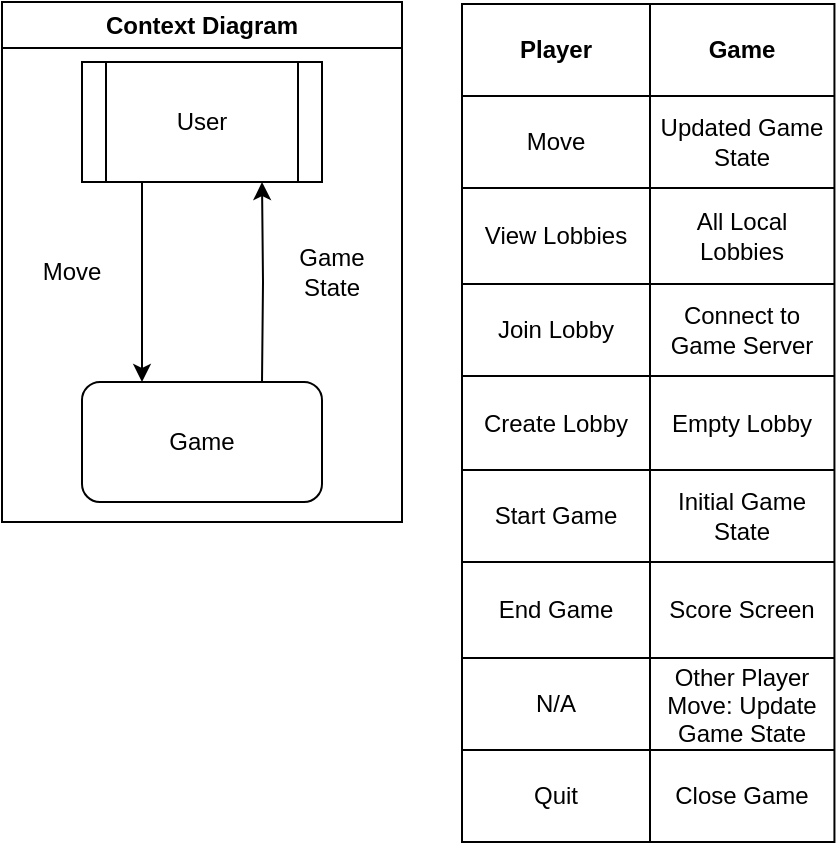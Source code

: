 <mxfile version="25.0.3">
  <diagram id="C5RBs43oDa-KdzZeNtuy" name="Page-1">
    <mxGraphModel dx="838" dy="455" grid="1" gridSize="10" guides="1" tooltips="1" connect="1" arrows="1" fold="1" page="1" pageScale="1" pageWidth="1169" pageHeight="827" math="0" shadow="0">
      <root>
        <mxCell id="WIyWlLk6GJQsqaUBKTNV-0" />
        <mxCell id="WIyWlLk6GJQsqaUBKTNV-1" parent="WIyWlLk6GJQsqaUBKTNV-0" />
        <mxCell id="gRBaaWd8Njz6EDien2Q2-1" value="Context Diagram" style="swimlane;whiteSpace=wrap;html=1;" vertex="1" parent="WIyWlLk6GJQsqaUBKTNV-1">
          <mxGeometry x="410" y="190" width="200" height="260" as="geometry" />
        </mxCell>
        <mxCell id="gRBaaWd8Njz6EDien2Q2-3" value="Game" style="rounded=1;whiteSpace=wrap;html=1;" vertex="1" parent="gRBaaWd8Njz6EDien2Q2-1">
          <mxGeometry x="40" y="190" width="120" height="60" as="geometry" />
        </mxCell>
        <mxCell id="gRBaaWd8Njz6EDien2Q2-7" style="edgeStyle=orthogonalEdgeStyle;rounded=0;orthogonalLoop=1;jettySize=auto;html=1;entryX=0.25;entryY=0;entryDx=0;entryDy=0;exitX=0.25;exitY=1;exitDx=0;exitDy=0;" edge="1" parent="gRBaaWd8Njz6EDien2Q2-1" source="gRBaaWd8Njz6EDien2Q2-5">
          <mxGeometry relative="1" as="geometry">
            <mxPoint x="70" y="190" as="targetPoint" />
          </mxGeometry>
        </mxCell>
        <mxCell id="gRBaaWd8Njz6EDien2Q2-5" value="User" style="shape=process;whiteSpace=wrap;html=1;backgroundOutline=1;" vertex="1" parent="gRBaaWd8Njz6EDien2Q2-1">
          <mxGeometry x="40" y="30" width="120" height="60" as="geometry" />
        </mxCell>
        <mxCell id="gRBaaWd8Njz6EDien2Q2-8" style="edgeStyle=orthogonalEdgeStyle;rounded=0;orthogonalLoop=1;jettySize=auto;html=1;entryX=0.75;entryY=1;entryDx=0;entryDy=0;exitX=0.75;exitY=0;exitDx=0;exitDy=0;" edge="1" parent="gRBaaWd8Njz6EDien2Q2-1" target="gRBaaWd8Njz6EDien2Q2-5">
          <mxGeometry relative="1" as="geometry">
            <mxPoint x="130" y="190" as="sourcePoint" />
          </mxGeometry>
        </mxCell>
        <mxCell id="gRBaaWd8Njz6EDien2Q2-9" value="Move" style="text;html=1;align=center;verticalAlign=middle;whiteSpace=wrap;rounded=0;" vertex="1" parent="gRBaaWd8Njz6EDien2Q2-1">
          <mxGeometry x="5" y="120" width="60" height="30" as="geometry" />
        </mxCell>
        <mxCell id="gRBaaWd8Njz6EDien2Q2-10" value="Game State" style="text;html=1;align=center;verticalAlign=middle;whiteSpace=wrap;rounded=0;" vertex="1" parent="gRBaaWd8Njz6EDien2Q2-1">
          <mxGeometry x="135" y="120" width="60" height="30" as="geometry" />
        </mxCell>
        <mxCell id="gRBaaWd8Njz6EDien2Q2-24" value="" style="shape=table;startSize=0;container=1;collapsible=0;childLayout=tableLayout;" vertex="1" parent="WIyWlLk6GJQsqaUBKTNV-1">
          <mxGeometry x="640" y="191" width="186.22" height="419" as="geometry" />
        </mxCell>
        <mxCell id="gRBaaWd8Njz6EDien2Q2-25" value="" style="shape=tableRow;horizontal=0;startSize=0;swimlaneHead=0;swimlaneBody=0;strokeColor=inherit;top=0;left=0;bottom=0;right=0;collapsible=0;dropTarget=0;fillColor=none;points=[[0,0.5],[1,0.5]];portConstraint=eastwest;" vertex="1" parent="gRBaaWd8Njz6EDien2Q2-24">
          <mxGeometry width="186.22" height="46" as="geometry" />
        </mxCell>
        <mxCell id="gRBaaWd8Njz6EDien2Q2-26" value="&lt;b&gt;Player&lt;/b&gt;" style="shape=partialRectangle;html=1;whiteSpace=wrap;connectable=0;strokeColor=inherit;overflow=hidden;fillColor=none;top=0;left=0;bottom=0;right=0;pointerEvents=1;" vertex="1" parent="gRBaaWd8Njz6EDien2Q2-25">
          <mxGeometry width="94" height="46" as="geometry">
            <mxRectangle width="94" height="46" as="alternateBounds" />
          </mxGeometry>
        </mxCell>
        <mxCell id="gRBaaWd8Njz6EDien2Q2-27" value="&lt;div&gt;&lt;b&gt;Game&lt;br&gt;&lt;/b&gt;&lt;/div&gt;" style="shape=partialRectangle;html=1;whiteSpace=wrap;connectable=0;strokeColor=inherit;overflow=hidden;fillColor=none;top=0;left=0;bottom=0;right=0;pointerEvents=1;" vertex="1" parent="gRBaaWd8Njz6EDien2Q2-25">
          <mxGeometry x="94" width="92" height="46" as="geometry">
            <mxRectangle width="92" height="46" as="alternateBounds" />
          </mxGeometry>
        </mxCell>
        <mxCell id="gRBaaWd8Njz6EDien2Q2-28" value="" style="shape=tableRow;horizontal=0;startSize=0;swimlaneHead=0;swimlaneBody=0;strokeColor=inherit;top=0;left=0;bottom=0;right=0;collapsible=0;dropTarget=0;fillColor=none;points=[[0,0.5],[1,0.5]];portConstraint=eastwest;" vertex="1" parent="gRBaaWd8Njz6EDien2Q2-24">
          <mxGeometry y="46" width="186.22" height="46" as="geometry" />
        </mxCell>
        <mxCell id="gRBaaWd8Njz6EDien2Q2-29" value="Move" style="shape=partialRectangle;html=1;whiteSpace=wrap;connectable=0;strokeColor=inherit;overflow=hidden;fillColor=none;top=0;left=0;bottom=0;right=0;pointerEvents=1;" vertex="1" parent="gRBaaWd8Njz6EDien2Q2-28">
          <mxGeometry width="94" height="46" as="geometry">
            <mxRectangle width="94" height="46" as="alternateBounds" />
          </mxGeometry>
        </mxCell>
        <mxCell id="gRBaaWd8Njz6EDien2Q2-30" value="Updated Game State" style="shape=partialRectangle;html=1;whiteSpace=wrap;connectable=0;strokeColor=inherit;overflow=hidden;fillColor=none;top=0;left=0;bottom=0;right=0;pointerEvents=1;" vertex="1" parent="gRBaaWd8Njz6EDien2Q2-28">
          <mxGeometry x="94" width="92" height="46" as="geometry">
            <mxRectangle width="92" height="46" as="alternateBounds" />
          </mxGeometry>
        </mxCell>
        <mxCell id="gRBaaWd8Njz6EDien2Q2-31" value="" style="shape=tableRow;horizontal=0;startSize=0;swimlaneHead=0;swimlaneBody=0;strokeColor=inherit;top=0;left=0;bottom=0;right=0;collapsible=0;dropTarget=0;fillColor=none;points=[[0,0.5],[1,0.5]];portConstraint=eastwest;" vertex="1" parent="gRBaaWd8Njz6EDien2Q2-24">
          <mxGeometry y="92" width="186.22" height="48" as="geometry" />
        </mxCell>
        <mxCell id="gRBaaWd8Njz6EDien2Q2-32" value="View Lobbies" style="shape=partialRectangle;html=1;whiteSpace=wrap;connectable=0;strokeColor=inherit;overflow=hidden;fillColor=none;top=0;left=0;bottom=0;right=0;pointerEvents=1;" vertex="1" parent="gRBaaWd8Njz6EDien2Q2-31">
          <mxGeometry width="94" height="48" as="geometry">
            <mxRectangle width="94" height="48" as="alternateBounds" />
          </mxGeometry>
        </mxCell>
        <mxCell id="gRBaaWd8Njz6EDien2Q2-33" value="All Local Lobbies" style="shape=partialRectangle;html=1;whiteSpace=wrap;connectable=0;strokeColor=inherit;overflow=hidden;fillColor=none;top=0;left=0;bottom=0;right=0;pointerEvents=1;" vertex="1" parent="gRBaaWd8Njz6EDien2Q2-31">
          <mxGeometry x="94" width="92" height="48" as="geometry">
            <mxRectangle width="92" height="48" as="alternateBounds" />
          </mxGeometry>
        </mxCell>
        <mxCell id="gRBaaWd8Njz6EDien2Q2-34" value="" style="shape=tableRow;horizontal=0;startSize=0;swimlaneHead=0;swimlaneBody=0;strokeColor=inherit;top=0;left=0;bottom=0;right=0;collapsible=0;dropTarget=0;fillColor=none;points=[[0,0.5],[1,0.5]];portConstraint=eastwest;" vertex="1" parent="gRBaaWd8Njz6EDien2Q2-24">
          <mxGeometry y="140" width="186.22" height="46" as="geometry" />
        </mxCell>
        <mxCell id="gRBaaWd8Njz6EDien2Q2-35" value="Join Lobby" style="shape=partialRectangle;html=1;whiteSpace=wrap;connectable=0;strokeColor=inherit;overflow=hidden;fillColor=none;top=0;left=0;bottom=0;right=0;pointerEvents=1;" vertex="1" parent="gRBaaWd8Njz6EDien2Q2-34">
          <mxGeometry width="94" height="46" as="geometry">
            <mxRectangle width="94" height="46" as="alternateBounds" />
          </mxGeometry>
        </mxCell>
        <mxCell id="gRBaaWd8Njz6EDien2Q2-36" value="Connect to Game Server" style="shape=partialRectangle;html=1;whiteSpace=wrap;connectable=0;strokeColor=inherit;overflow=hidden;fillColor=none;top=0;left=0;bottom=0;right=0;pointerEvents=1;" vertex="1" parent="gRBaaWd8Njz6EDien2Q2-34">
          <mxGeometry x="94" width="92" height="46" as="geometry">
            <mxRectangle width="92" height="46" as="alternateBounds" />
          </mxGeometry>
        </mxCell>
        <mxCell id="gRBaaWd8Njz6EDien2Q2-37" value="" style="shape=tableRow;horizontal=0;startSize=0;swimlaneHead=0;swimlaneBody=0;strokeColor=inherit;top=0;left=0;bottom=0;right=0;collapsible=0;dropTarget=0;fillColor=none;points=[[0,0.5],[1,0.5]];portConstraint=eastwest;" vertex="1" parent="gRBaaWd8Njz6EDien2Q2-24">
          <mxGeometry y="186" width="186.22" height="47" as="geometry" />
        </mxCell>
        <mxCell id="gRBaaWd8Njz6EDien2Q2-38" value="Create Lobby" style="shape=partialRectangle;html=1;whiteSpace=wrap;connectable=0;strokeColor=inherit;overflow=hidden;fillColor=none;top=0;left=0;bottom=0;right=0;pointerEvents=1;" vertex="1" parent="gRBaaWd8Njz6EDien2Q2-37">
          <mxGeometry width="94" height="47" as="geometry">
            <mxRectangle width="94" height="47" as="alternateBounds" />
          </mxGeometry>
        </mxCell>
        <mxCell id="gRBaaWd8Njz6EDien2Q2-39" value="Empty Lobby" style="shape=partialRectangle;html=1;whiteSpace=wrap;connectable=0;strokeColor=inherit;overflow=hidden;fillColor=none;top=0;left=0;bottom=0;right=0;pointerEvents=1;" vertex="1" parent="gRBaaWd8Njz6EDien2Q2-37">
          <mxGeometry x="94" width="92" height="47" as="geometry">
            <mxRectangle width="92" height="47" as="alternateBounds" />
          </mxGeometry>
        </mxCell>
        <mxCell id="gRBaaWd8Njz6EDien2Q2-40" value="" style="shape=tableRow;horizontal=0;startSize=0;swimlaneHead=0;swimlaneBody=0;strokeColor=inherit;top=0;left=0;bottom=0;right=0;collapsible=0;dropTarget=0;fillColor=none;points=[[0,0.5],[1,0.5]];portConstraint=eastwest;" vertex="1" parent="gRBaaWd8Njz6EDien2Q2-24">
          <mxGeometry y="233" width="186.22" height="46" as="geometry" />
        </mxCell>
        <mxCell id="gRBaaWd8Njz6EDien2Q2-41" value="Start Game" style="shape=partialRectangle;html=1;whiteSpace=wrap;connectable=0;strokeColor=inherit;overflow=hidden;fillColor=none;top=0;left=0;bottom=0;right=0;pointerEvents=1;" vertex="1" parent="gRBaaWd8Njz6EDien2Q2-40">
          <mxGeometry width="94" height="46" as="geometry">
            <mxRectangle width="94" height="46" as="alternateBounds" />
          </mxGeometry>
        </mxCell>
        <mxCell id="gRBaaWd8Njz6EDien2Q2-42" value="Initial Game State" style="shape=partialRectangle;html=1;whiteSpace=wrap;connectable=0;strokeColor=inherit;overflow=hidden;fillColor=none;top=0;left=0;bottom=0;right=0;pointerEvents=1;" vertex="1" parent="gRBaaWd8Njz6EDien2Q2-40">
          <mxGeometry x="94" width="92" height="46" as="geometry">
            <mxRectangle width="92" height="46" as="alternateBounds" />
          </mxGeometry>
        </mxCell>
        <mxCell id="gRBaaWd8Njz6EDien2Q2-43" value="" style="shape=tableRow;horizontal=0;startSize=0;swimlaneHead=0;swimlaneBody=0;strokeColor=inherit;top=0;left=0;bottom=0;right=0;collapsible=0;dropTarget=0;fillColor=none;points=[[0,0.5],[1,0.5]];portConstraint=eastwest;" vertex="1" parent="gRBaaWd8Njz6EDien2Q2-24">
          <mxGeometry y="279" width="186.22" height="48" as="geometry" />
        </mxCell>
        <mxCell id="gRBaaWd8Njz6EDien2Q2-44" value="End Game" style="shape=partialRectangle;html=1;whiteSpace=wrap;connectable=0;strokeColor=inherit;overflow=hidden;fillColor=none;top=0;left=0;bottom=0;right=0;pointerEvents=1;" vertex="1" parent="gRBaaWd8Njz6EDien2Q2-43">
          <mxGeometry width="94" height="48" as="geometry">
            <mxRectangle width="94" height="48" as="alternateBounds" />
          </mxGeometry>
        </mxCell>
        <mxCell id="gRBaaWd8Njz6EDien2Q2-45" value="Score Screen" style="shape=partialRectangle;html=1;whiteSpace=wrap;connectable=0;strokeColor=inherit;overflow=hidden;fillColor=none;top=0;left=0;bottom=0;right=0;pointerEvents=1;" vertex="1" parent="gRBaaWd8Njz6EDien2Q2-43">
          <mxGeometry x="94" width="92" height="48" as="geometry">
            <mxRectangle width="92" height="48" as="alternateBounds" />
          </mxGeometry>
        </mxCell>
        <mxCell id="gRBaaWd8Njz6EDien2Q2-46" value="" style="shape=tableRow;horizontal=0;startSize=0;swimlaneHead=0;swimlaneBody=0;strokeColor=inherit;top=0;left=0;bottom=0;right=0;collapsible=0;dropTarget=0;fillColor=none;points=[[0,0.5],[1,0.5]];portConstraint=eastwest;" vertex="1" parent="gRBaaWd8Njz6EDien2Q2-24">
          <mxGeometry y="327" width="186.22" height="46" as="geometry" />
        </mxCell>
        <mxCell id="gRBaaWd8Njz6EDien2Q2-47" value="N/A" style="shape=partialRectangle;html=1;whiteSpace=wrap;connectable=0;strokeColor=inherit;overflow=hidden;fillColor=none;top=0;left=0;bottom=0;right=0;pointerEvents=1;" vertex="1" parent="gRBaaWd8Njz6EDien2Q2-46">
          <mxGeometry width="94" height="46" as="geometry">
            <mxRectangle width="94" height="46" as="alternateBounds" />
          </mxGeometry>
        </mxCell>
        <mxCell id="gRBaaWd8Njz6EDien2Q2-48" value="Other Player Move: Update Game State" style="shape=partialRectangle;html=1;whiteSpace=wrap;connectable=0;strokeColor=inherit;overflow=hidden;fillColor=none;top=0;left=0;bottom=0;right=0;pointerEvents=1;" vertex="1" parent="gRBaaWd8Njz6EDien2Q2-46">
          <mxGeometry x="94" width="92" height="46" as="geometry">
            <mxRectangle width="92" height="46" as="alternateBounds" />
          </mxGeometry>
        </mxCell>
        <mxCell id="gRBaaWd8Njz6EDien2Q2-49" value="" style="shape=tableRow;horizontal=0;startSize=0;swimlaneHead=0;swimlaneBody=0;strokeColor=inherit;top=0;left=0;bottom=0;right=0;collapsible=0;dropTarget=0;fillColor=none;points=[[0,0.5],[1,0.5]];portConstraint=eastwest;" vertex="1" parent="gRBaaWd8Njz6EDien2Q2-24">
          <mxGeometry y="373" width="186.22" height="46" as="geometry" />
        </mxCell>
        <mxCell id="gRBaaWd8Njz6EDien2Q2-50" value="Quit" style="shape=partialRectangle;html=1;whiteSpace=wrap;connectable=0;strokeColor=inherit;overflow=hidden;fillColor=none;top=0;left=0;bottom=0;right=0;pointerEvents=1;" vertex="1" parent="gRBaaWd8Njz6EDien2Q2-49">
          <mxGeometry width="94" height="46" as="geometry">
            <mxRectangle width="94" height="46" as="alternateBounds" />
          </mxGeometry>
        </mxCell>
        <mxCell id="gRBaaWd8Njz6EDien2Q2-51" value="Close Game" style="shape=partialRectangle;html=1;whiteSpace=wrap;connectable=0;strokeColor=inherit;overflow=hidden;fillColor=none;top=0;left=0;bottom=0;right=0;pointerEvents=1;" vertex="1" parent="gRBaaWd8Njz6EDien2Q2-49">
          <mxGeometry x="94" width="92" height="46" as="geometry">
            <mxRectangle width="92" height="46" as="alternateBounds" />
          </mxGeometry>
        </mxCell>
      </root>
    </mxGraphModel>
  </diagram>
</mxfile>
